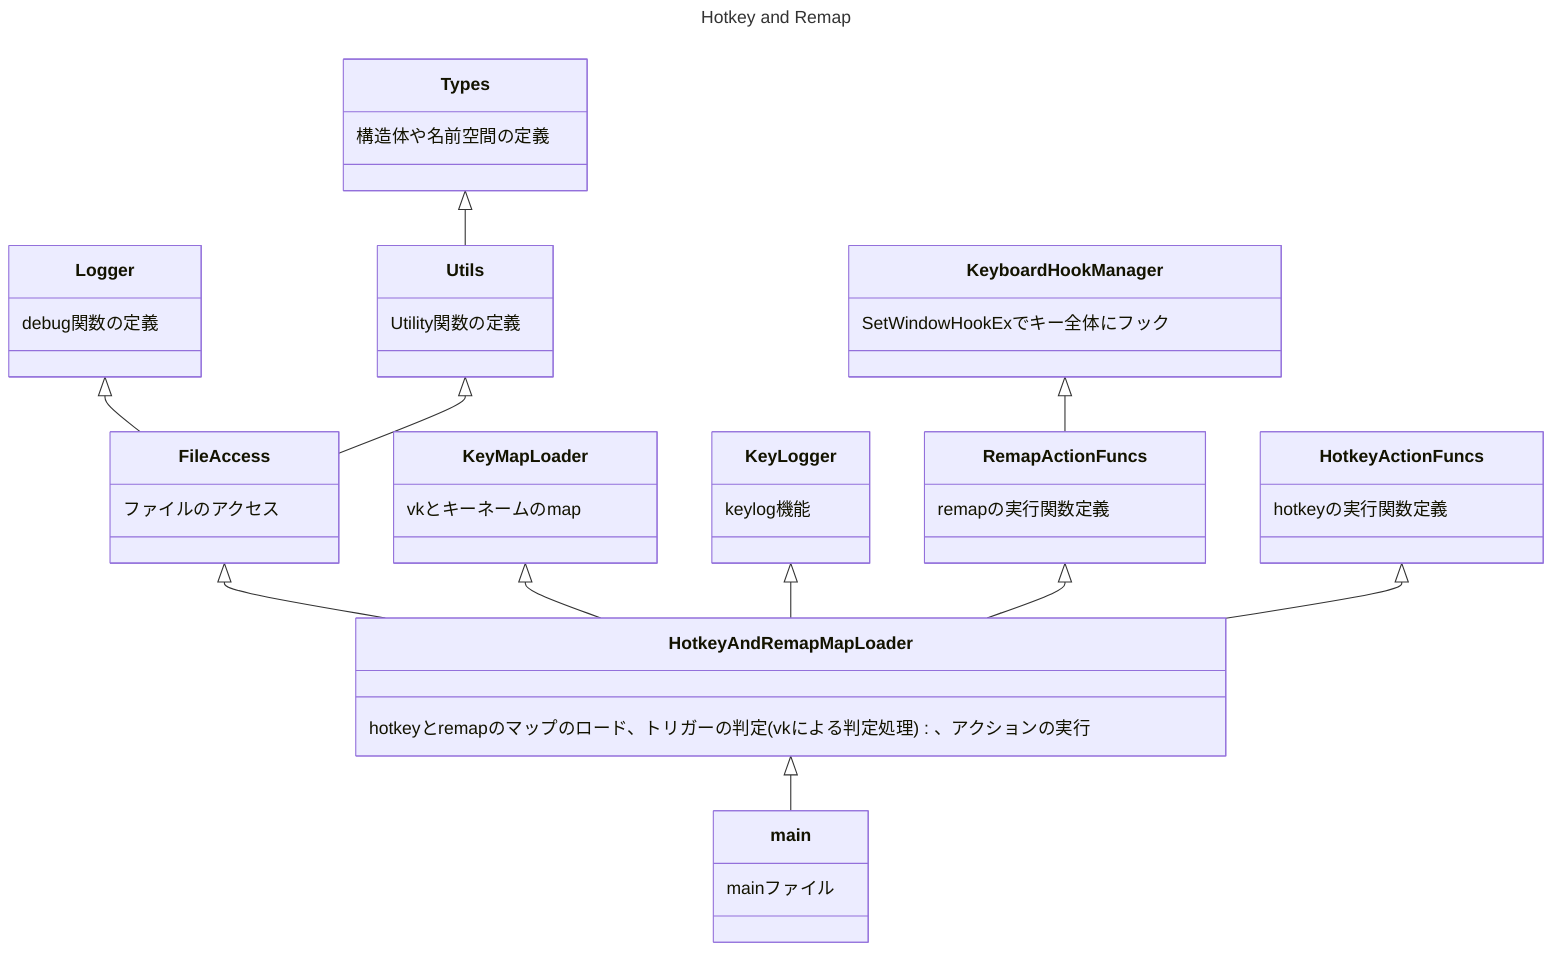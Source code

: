 ---
title: Hotkey and Remap
---
classDiagram
direction TB
    class FileAccess {
	    ファイルのアクセス
    }
    class HotkeyAndRemapMapLoader {
      hotkeyとremapのマップのロード、トリガーの判定(vkによる判定処理)、アクションの実行
    }
    class KeyMapLoader {
      vkとキーネームのmap
    }
    class KeyboardHookManager {
    SetWindowHookExでキー全体にフック
    }
    class HotkeyActionFuncs {
      hotkeyの実行関数定義
    }
    class RemapActionFuncs {
      remapの実行関数定義
    }
    class Logger {
      debug関数の定義
    }
    class Utils {
      Utility関数の定義
    }
    class Types {
      構造体や名前空間の定義
    }
    class main {
      mainファイル
    }
    class KeyLogger {
        keylog機能
    }
  
    FileAccess <|-- HotkeyAndRemapMapLoader
    KeyMapLoader <|-- HotkeyAndRemapMapLoader
    KeyboardHookManager<|-- RemapActionFuncs
    KeyLogger <|-- HotkeyAndRemapMapLoader
    RemapActionFuncs<|-- HotkeyAndRemapMapLoader
    HotkeyActionFuncs <|-- HotkeyAndRemapMapLoader
    HotkeyAndRemapMapLoader <|-- main
    Logger <|-- FileAccess
    Utils <|-- FileAccess
    Types <|-- Utils